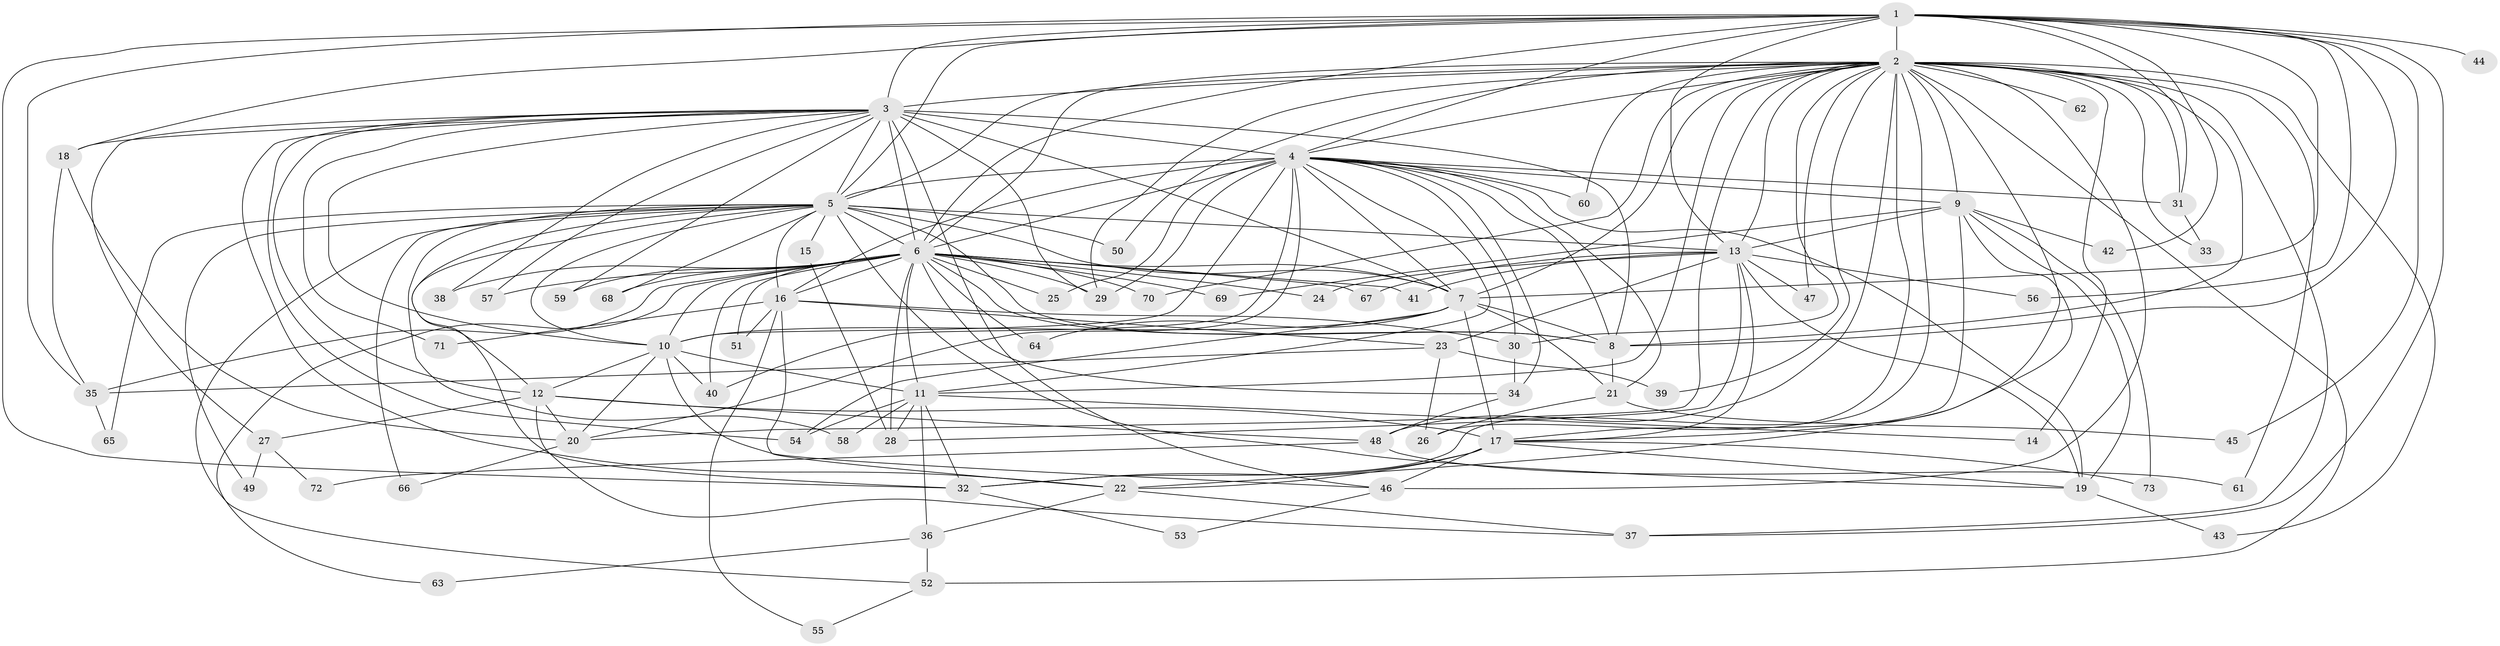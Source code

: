 // original degree distribution, {21: 0.020689655172413793, 32: 0.006896551724137931, 18: 0.013793103448275862, 26: 0.006896551724137931, 23: 0.006896551724137931, 19: 0.006896551724137931, 33: 0.006896551724137931, 11: 0.013793103448275862, 7: 0.020689655172413793, 4: 0.09655172413793103, 12: 0.006896551724137931, 2: 0.5310344827586206, 3: 0.21379310344827587, 8: 0.006896551724137931, 5: 0.027586206896551724, 6: 0.013793103448275862}
// Generated by graph-tools (version 1.1) at 2025/35/03/09/25 02:35:16]
// undirected, 73 vertices, 197 edges
graph export_dot {
graph [start="1"]
  node [color=gray90,style=filled];
  1;
  2;
  3;
  4;
  5;
  6;
  7;
  8;
  9;
  10;
  11;
  12;
  13;
  14;
  15;
  16;
  17;
  18;
  19;
  20;
  21;
  22;
  23;
  24;
  25;
  26;
  27;
  28;
  29;
  30;
  31;
  32;
  33;
  34;
  35;
  36;
  37;
  38;
  39;
  40;
  41;
  42;
  43;
  44;
  45;
  46;
  47;
  48;
  49;
  50;
  51;
  52;
  53;
  54;
  55;
  56;
  57;
  58;
  59;
  60;
  61;
  62;
  63;
  64;
  65;
  66;
  67;
  68;
  69;
  70;
  71;
  72;
  73;
  1 -- 2 [weight=1.0];
  1 -- 3 [weight=3.0];
  1 -- 4 [weight=2.0];
  1 -- 5 [weight=1.0];
  1 -- 6 [weight=1.0];
  1 -- 7 [weight=1.0];
  1 -- 8 [weight=3.0];
  1 -- 13 [weight=1.0];
  1 -- 18 [weight=1.0];
  1 -- 31 [weight=1.0];
  1 -- 32 [weight=1.0];
  1 -- 35 [weight=1.0];
  1 -- 37 [weight=1.0];
  1 -- 42 [weight=1.0];
  1 -- 44 [weight=2.0];
  1 -- 45 [weight=1.0];
  1 -- 56 [weight=1.0];
  2 -- 3 [weight=2.0];
  2 -- 4 [weight=3.0];
  2 -- 5 [weight=1.0];
  2 -- 6 [weight=2.0];
  2 -- 7 [weight=2.0];
  2 -- 8 [weight=10.0];
  2 -- 9 [weight=1.0];
  2 -- 11 [weight=1.0];
  2 -- 13 [weight=1.0];
  2 -- 14 [weight=1.0];
  2 -- 17 [weight=1.0];
  2 -- 20 [weight=1.0];
  2 -- 26 [weight=2.0];
  2 -- 29 [weight=1.0];
  2 -- 30 [weight=2.0];
  2 -- 31 [weight=1.0];
  2 -- 32 [weight=1.0];
  2 -- 33 [weight=1.0];
  2 -- 37 [weight=1.0];
  2 -- 39 [weight=1.0];
  2 -- 43 [weight=1.0];
  2 -- 46 [weight=1.0];
  2 -- 47 [weight=1.0];
  2 -- 48 [weight=1.0];
  2 -- 50 [weight=1.0];
  2 -- 52 [weight=2.0];
  2 -- 60 [weight=1.0];
  2 -- 61 [weight=1.0];
  2 -- 62 [weight=1.0];
  2 -- 70 [weight=1.0];
  3 -- 4 [weight=4.0];
  3 -- 5 [weight=3.0];
  3 -- 6 [weight=3.0];
  3 -- 7 [weight=2.0];
  3 -- 8 [weight=2.0];
  3 -- 10 [weight=3.0];
  3 -- 12 [weight=1.0];
  3 -- 18 [weight=1.0];
  3 -- 22 [weight=1.0];
  3 -- 27 [weight=1.0];
  3 -- 29 [weight=1.0];
  3 -- 38 [weight=1.0];
  3 -- 46 [weight=1.0];
  3 -- 54 [weight=1.0];
  3 -- 57 [weight=1.0];
  3 -- 59 [weight=1.0];
  3 -- 71 [weight=1.0];
  4 -- 5 [weight=2.0];
  4 -- 6 [weight=2.0];
  4 -- 7 [weight=2.0];
  4 -- 8 [weight=2.0];
  4 -- 9 [weight=1.0];
  4 -- 10 [weight=1.0];
  4 -- 11 [weight=1.0];
  4 -- 16 [weight=1.0];
  4 -- 19 [weight=1.0];
  4 -- 20 [weight=1.0];
  4 -- 21 [weight=2.0];
  4 -- 25 [weight=3.0];
  4 -- 29 [weight=1.0];
  4 -- 30 [weight=1.0];
  4 -- 31 [weight=2.0];
  4 -- 34 [weight=1.0];
  4 -- 40 [weight=2.0];
  4 -- 60 [weight=1.0];
  5 -- 6 [weight=1.0];
  5 -- 7 [weight=1.0];
  5 -- 8 [weight=1.0];
  5 -- 10 [weight=1.0];
  5 -- 12 [weight=1.0];
  5 -- 13 [weight=1.0];
  5 -- 15 [weight=1.0];
  5 -- 16 [weight=1.0];
  5 -- 19 [weight=1.0];
  5 -- 32 [weight=1.0];
  5 -- 49 [weight=1.0];
  5 -- 50 [weight=1.0];
  5 -- 52 [weight=1.0];
  5 -- 58 [weight=1.0];
  5 -- 65 [weight=1.0];
  5 -- 66 [weight=1.0];
  5 -- 68 [weight=1.0];
  6 -- 7 [weight=1.0];
  6 -- 8 [weight=2.0];
  6 -- 10 [weight=1.0];
  6 -- 11 [weight=1.0];
  6 -- 16 [weight=1.0];
  6 -- 24 [weight=1.0];
  6 -- 25 [weight=1.0];
  6 -- 28 [weight=1.0];
  6 -- 29 [weight=1.0];
  6 -- 34 [weight=1.0];
  6 -- 35 [weight=1.0];
  6 -- 38 [weight=1.0];
  6 -- 40 [weight=1.0];
  6 -- 41 [weight=1.0];
  6 -- 51 [weight=1.0];
  6 -- 57 [weight=1.0];
  6 -- 59 [weight=1.0];
  6 -- 63 [weight=1.0];
  6 -- 64 [weight=1.0];
  6 -- 67 [weight=1.0];
  6 -- 68 [weight=1.0];
  6 -- 69 [weight=1.0];
  6 -- 70 [weight=1.0];
  7 -- 8 [weight=1.0];
  7 -- 10 [weight=1.0];
  7 -- 17 [weight=9.0];
  7 -- 21 [weight=1.0];
  7 -- 54 [weight=1.0];
  7 -- 64 [weight=1.0];
  8 -- 21 [weight=1.0];
  9 -- 13 [weight=1.0];
  9 -- 17 [weight=2.0];
  9 -- 19 [weight=1.0];
  9 -- 22 [weight=1.0];
  9 -- 42 [weight=1.0];
  9 -- 69 [weight=1.0];
  9 -- 73 [weight=1.0];
  10 -- 11 [weight=4.0];
  10 -- 12 [weight=1.0];
  10 -- 20 [weight=1.0];
  10 -- 40 [weight=1.0];
  10 -- 46 [weight=1.0];
  11 -- 14 [weight=1.0];
  11 -- 28 [weight=1.0];
  11 -- 32 [weight=2.0];
  11 -- 36 [weight=1.0];
  11 -- 54 [weight=1.0];
  11 -- 58 [weight=1.0];
  12 -- 17 [weight=1.0];
  12 -- 20 [weight=1.0];
  12 -- 27 [weight=1.0];
  12 -- 37 [weight=1.0];
  12 -- 48 [weight=1.0];
  13 -- 17 [weight=1.0];
  13 -- 19 [weight=1.0];
  13 -- 23 [weight=1.0];
  13 -- 24 [weight=1.0];
  13 -- 28 [weight=1.0];
  13 -- 41 [weight=1.0];
  13 -- 47 [weight=1.0];
  13 -- 56 [weight=1.0];
  13 -- 67 [weight=1.0];
  15 -- 28 [weight=1.0];
  16 -- 22 [weight=1.0];
  16 -- 23 [weight=1.0];
  16 -- 30 [weight=1.0];
  16 -- 51 [weight=1.0];
  16 -- 55 [weight=1.0];
  16 -- 71 [weight=1.0];
  17 -- 19 [weight=1.0];
  17 -- 22 [weight=1.0];
  17 -- 32 [weight=1.0];
  17 -- 46 [weight=2.0];
  17 -- 73 [weight=1.0];
  18 -- 20 [weight=1.0];
  18 -- 35 [weight=1.0];
  19 -- 43 [weight=1.0];
  20 -- 66 [weight=1.0];
  21 -- 26 [weight=1.0];
  21 -- 45 [weight=1.0];
  22 -- 36 [weight=1.0];
  22 -- 37 [weight=1.0];
  23 -- 26 [weight=1.0];
  23 -- 35 [weight=1.0];
  23 -- 39 [weight=1.0];
  27 -- 49 [weight=1.0];
  27 -- 72 [weight=1.0];
  30 -- 34 [weight=1.0];
  31 -- 33 [weight=1.0];
  32 -- 53 [weight=1.0];
  34 -- 48 [weight=1.0];
  35 -- 65 [weight=1.0];
  36 -- 52 [weight=1.0];
  36 -- 63 [weight=1.0];
  46 -- 53 [weight=1.0];
  48 -- 61 [weight=1.0];
  48 -- 72 [weight=1.0];
  52 -- 55 [weight=1.0];
}
